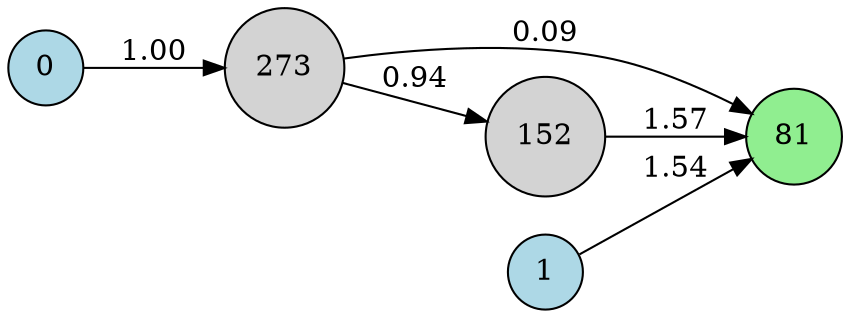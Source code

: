 digraph neat {
  rankdir=LR;
  node [shape=circle];
  node0 [label="0", style=filled, fillcolor=lightblue];
  node1 [label="1", style=filled, fillcolor=lightblue];
  node81 [label="81", style=filled, fillcolor=lightgreen];
  node152 [label="152", style=filled, fillcolor=lightgray];
  node273 [label="273", style=filled, fillcolor=lightgray];
  node1 -> node81 [label="1.54"];
  node152 -> node81 [label="1.57"];
  node0 -> node273 [label="1.00"];
  node273 -> node152 [label="0.94"];
  node273 -> node81 [label="0.09"];
}
